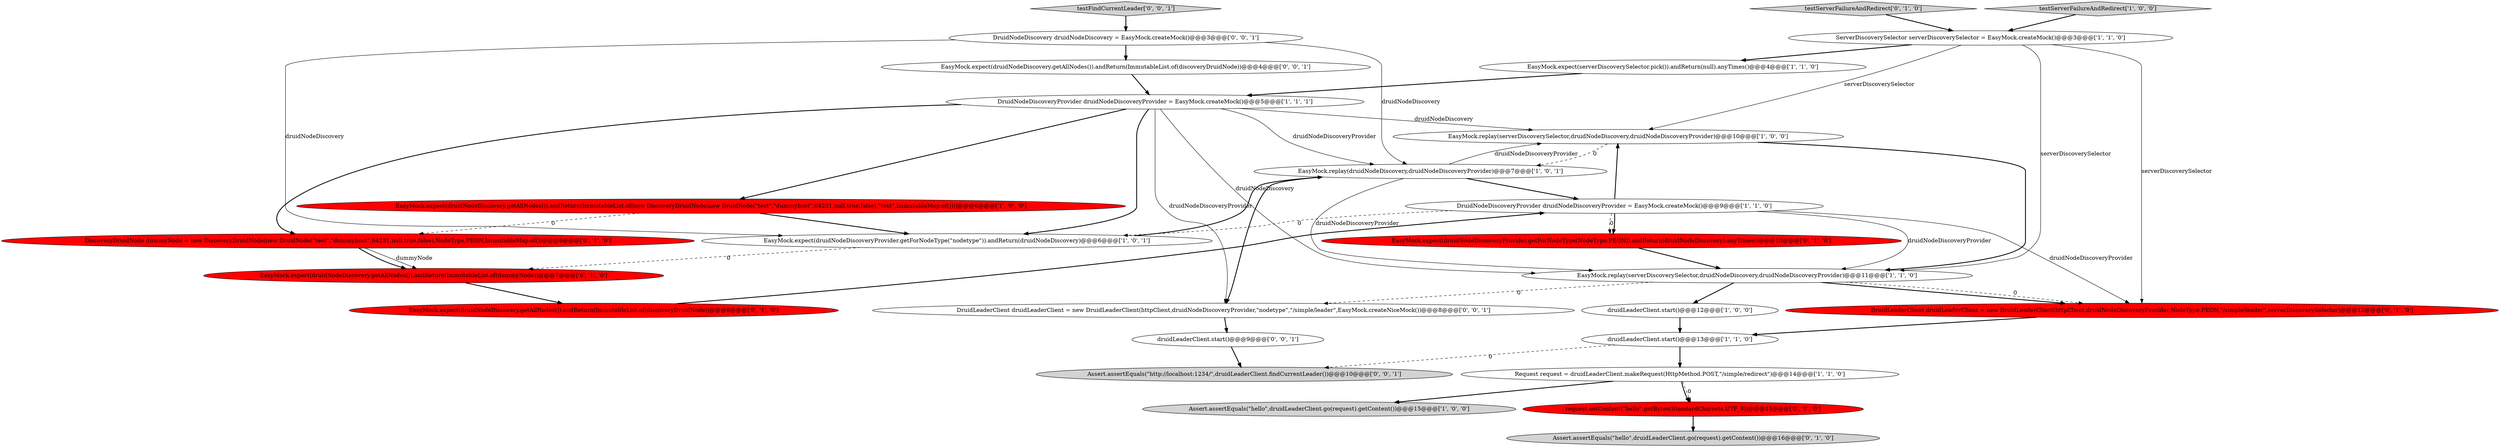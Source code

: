 digraph {
11 [style = filled, label = "ServerDiscoverySelector serverDiscoverySelector = EasyMock.createMock()@@@3@@@['1', '1', '0']", fillcolor = white, shape = ellipse image = "AAA0AAABBB1BBB"];
10 [style = filled, label = "DruidNodeDiscoveryProvider druidNodeDiscoveryProvider = EasyMock.createMock()@@@5@@@['1', '1', '1']", fillcolor = white, shape = ellipse image = "AAA0AAABBB1BBB"];
20 [style = filled, label = "EasyMock.expect(druidNodeDiscovery.getAllNodes()).andReturn(ImmutableList.of(dummyNode))@@@7@@@['0', '1', '0']", fillcolor = red, shape = ellipse image = "AAA1AAABBB2BBB"];
9 [style = filled, label = "Assert.assertEquals(\"hello\",druidLeaderClient.go(request).getContent())@@@15@@@['1', '0', '0']", fillcolor = lightgray, shape = ellipse image = "AAA0AAABBB1BBB"];
13 [style = filled, label = "EasyMock.replay(serverDiscoverySelector,druidNodeDiscovery,druidNodeDiscoveryProvider)@@@10@@@['1', '0', '0']", fillcolor = white, shape = ellipse image = "AAA0AAABBB1BBB"];
21 [style = filled, label = "request.setContent(\"hello\".getBytes(StandardCharsets.UTF_8))@@@15@@@['0', '1', '0']", fillcolor = red, shape = ellipse image = "AAA1AAABBB2BBB"];
27 [style = filled, label = "EasyMock.expect(druidNodeDiscovery.getAllNodes()).andReturn(ImmutableList.of(discoveryDruidNode))@@@4@@@['0', '0', '1']", fillcolor = white, shape = ellipse image = "AAA0AAABBB3BBB"];
14 [style = filled, label = "EasyMock.expect(druidNodeDiscovery.getAllNodes()).andReturn(ImmutableList.of(discoveryDruidNode))@@@8@@@['0', '1', '0']", fillcolor = red, shape = ellipse image = "AAA1AAABBB2BBB"];
7 [style = filled, label = "DruidNodeDiscoveryProvider druidNodeDiscoveryProvider = EasyMock.createMock()@@@9@@@['1', '1', '0']", fillcolor = white, shape = ellipse image = "AAA0AAABBB1BBB"];
2 [style = filled, label = "Request request = druidLeaderClient.makeRequest(HttpMethod.POST,\"/simple/redirect\")@@@14@@@['1', '1', '0']", fillcolor = white, shape = ellipse image = "AAA0AAABBB1BBB"];
3 [style = filled, label = "EasyMock.expect(druidNodeDiscovery.getAllNodes()).andReturn(ImmutableList.of(new DiscoveryDruidNode(new DruidNode(\"test\",\"dummyhost\",64231,null,true,false),\"test\",ImmutableMap.of())))@@@6@@@['1', '0', '0']", fillcolor = red, shape = ellipse image = "AAA1AAABBB1BBB"];
25 [style = filled, label = "DruidLeaderClient druidLeaderClient = new DruidLeaderClient(httpClient,druidNodeDiscoveryProvider,\"nodetype\",\"/simple/leader\",EasyMock.createNiceMock())@@@8@@@['0', '0', '1']", fillcolor = white, shape = ellipse image = "AAA0AAABBB3BBB"];
22 [style = filled, label = "Assert.assertEquals(\"http://localhost:1234/\",druidLeaderClient.findCurrentLeader())@@@10@@@['0', '0', '1']", fillcolor = lightgray, shape = ellipse image = "AAA0AAABBB3BBB"];
8 [style = filled, label = "druidLeaderClient.start()@@@12@@@['1', '0', '0']", fillcolor = white, shape = ellipse image = "AAA0AAABBB1BBB"];
5 [style = filled, label = "testServerFailureAndRedirect['1', '0', '0']", fillcolor = lightgray, shape = diamond image = "AAA0AAABBB1BBB"];
1 [style = filled, label = "druidLeaderClient.start()@@@13@@@['1', '1', '0']", fillcolor = white, shape = ellipse image = "AAA0AAABBB1BBB"];
17 [style = filled, label = "EasyMock.expect(druidNodeDiscoveryProvider.getForNodeType(NodeType.PEON)).andReturn(druidNodeDiscovery).anyTimes()@@@10@@@['0', '1', '0']", fillcolor = red, shape = ellipse image = "AAA1AAABBB2BBB"];
12 [style = filled, label = "EasyMock.expect(serverDiscoverySelector.pick()).andReturn(null).anyTimes()@@@4@@@['1', '1', '0']", fillcolor = white, shape = ellipse image = "AAA0AAABBB1BBB"];
4 [style = filled, label = "EasyMock.replay(serverDiscoverySelector,druidNodeDiscovery,druidNodeDiscoveryProvider)@@@11@@@['1', '1', '0']", fillcolor = white, shape = ellipse image = "AAA0AAABBB1BBB"];
19 [style = filled, label = "Assert.assertEquals(\"hello\",druidLeaderClient.go(request).getContent())@@@16@@@['0', '1', '0']", fillcolor = lightgray, shape = ellipse image = "AAA0AAABBB2BBB"];
15 [style = filled, label = "DruidLeaderClient druidLeaderClient = new DruidLeaderClient(httpClient,druidNodeDiscoveryProvider,NodeType.PEON,\"/simple/leader\",serverDiscoverySelector)@@@12@@@['0', '1', '0']", fillcolor = red, shape = ellipse image = "AAA1AAABBB2BBB"];
18 [style = filled, label = "DiscoveryDruidNode dummyNode = new DiscoveryDruidNode(new DruidNode(\"test\",\"dummyhost\",64231,null,true,false),NodeType.PEON,ImmutableMap.of())@@@6@@@['0', '1', '0']", fillcolor = red, shape = ellipse image = "AAA1AAABBB2BBB"];
24 [style = filled, label = "druidLeaderClient.start()@@@9@@@['0', '0', '1']", fillcolor = white, shape = ellipse image = "AAA0AAABBB3BBB"];
16 [style = filled, label = "testServerFailureAndRedirect['0', '1', '0']", fillcolor = lightgray, shape = diamond image = "AAA0AAABBB2BBB"];
0 [style = filled, label = "EasyMock.expect(druidNodeDiscoveryProvider.getForNodeType(\"nodetype\")).andReturn(druidNodeDiscovery)@@@6@@@['1', '0', '1']", fillcolor = white, shape = ellipse image = "AAA0AAABBB1BBB"];
26 [style = filled, label = "DruidNodeDiscovery druidNodeDiscovery = EasyMock.createMock()@@@3@@@['0', '0', '1']", fillcolor = white, shape = ellipse image = "AAA0AAABBB3BBB"];
23 [style = filled, label = "testFindCurrentLeader['0', '0', '1']", fillcolor = lightgray, shape = diamond image = "AAA0AAABBB3BBB"];
6 [style = filled, label = "EasyMock.replay(druidNodeDiscovery,druidNodeDiscoveryProvider)@@@7@@@['1', '0', '1']", fillcolor = white, shape = ellipse image = "AAA0AAABBB1BBB"];
7->13 [style = bold, label=""];
7->4 [style = solid, label="druidNodeDiscoveryProvider"];
10->18 [style = bold, label=""];
7->17 [style = bold, label=""];
16->11 [style = bold, label=""];
21->19 [style = bold, label=""];
0->6 [style = bold, label=""];
7->17 [style = dashed, label="0"];
3->18 [style = dashed, label="0"];
4->15 [style = bold, label=""];
18->20 [style = solid, label="dummyNode"];
23->26 [style = bold, label=""];
7->15 [style = solid, label="druidNodeDiscoveryProvider"];
10->3 [style = bold, label=""];
11->12 [style = bold, label=""];
20->14 [style = bold, label=""];
11->15 [style = solid, label="serverDiscoverySelector"];
2->9 [style = bold, label=""];
10->25 [style = solid, label="druidNodeDiscoveryProvider"];
7->0 [style = dashed, label="0"];
6->13 [style = solid, label="druidNodeDiscoveryProvider"];
24->22 [style = bold, label=""];
0->20 [style = dashed, label="0"];
3->0 [style = bold, label=""];
1->22 [style = dashed, label="0"];
14->7 [style = bold, label=""];
6->4 [style = solid, label="druidNodeDiscoveryProvider"];
10->4 [style = solid, label="druidNodeDiscovery"];
8->1 [style = bold, label=""];
4->25 [style = dashed, label="0"];
25->24 [style = bold, label=""];
18->20 [style = bold, label=""];
26->27 [style = bold, label=""];
11->13 [style = solid, label="serverDiscoverySelector"];
12->10 [style = bold, label=""];
26->0 [style = solid, label="druidNodeDiscovery"];
2->21 [style = dashed, label="0"];
2->21 [style = bold, label=""];
13->6 [style = dashed, label="0"];
4->15 [style = dashed, label="0"];
27->10 [style = bold, label=""];
10->0 [style = bold, label=""];
11->4 [style = solid, label="serverDiscoverySelector"];
26->6 [style = solid, label="druidNodeDiscovery"];
4->8 [style = bold, label=""];
10->13 [style = solid, label="druidNodeDiscovery"];
1->2 [style = bold, label=""];
5->11 [style = bold, label=""];
10->6 [style = solid, label="druidNodeDiscoveryProvider"];
6->7 [style = bold, label=""];
13->4 [style = bold, label=""];
17->4 [style = bold, label=""];
6->25 [style = bold, label=""];
15->1 [style = bold, label=""];
}

